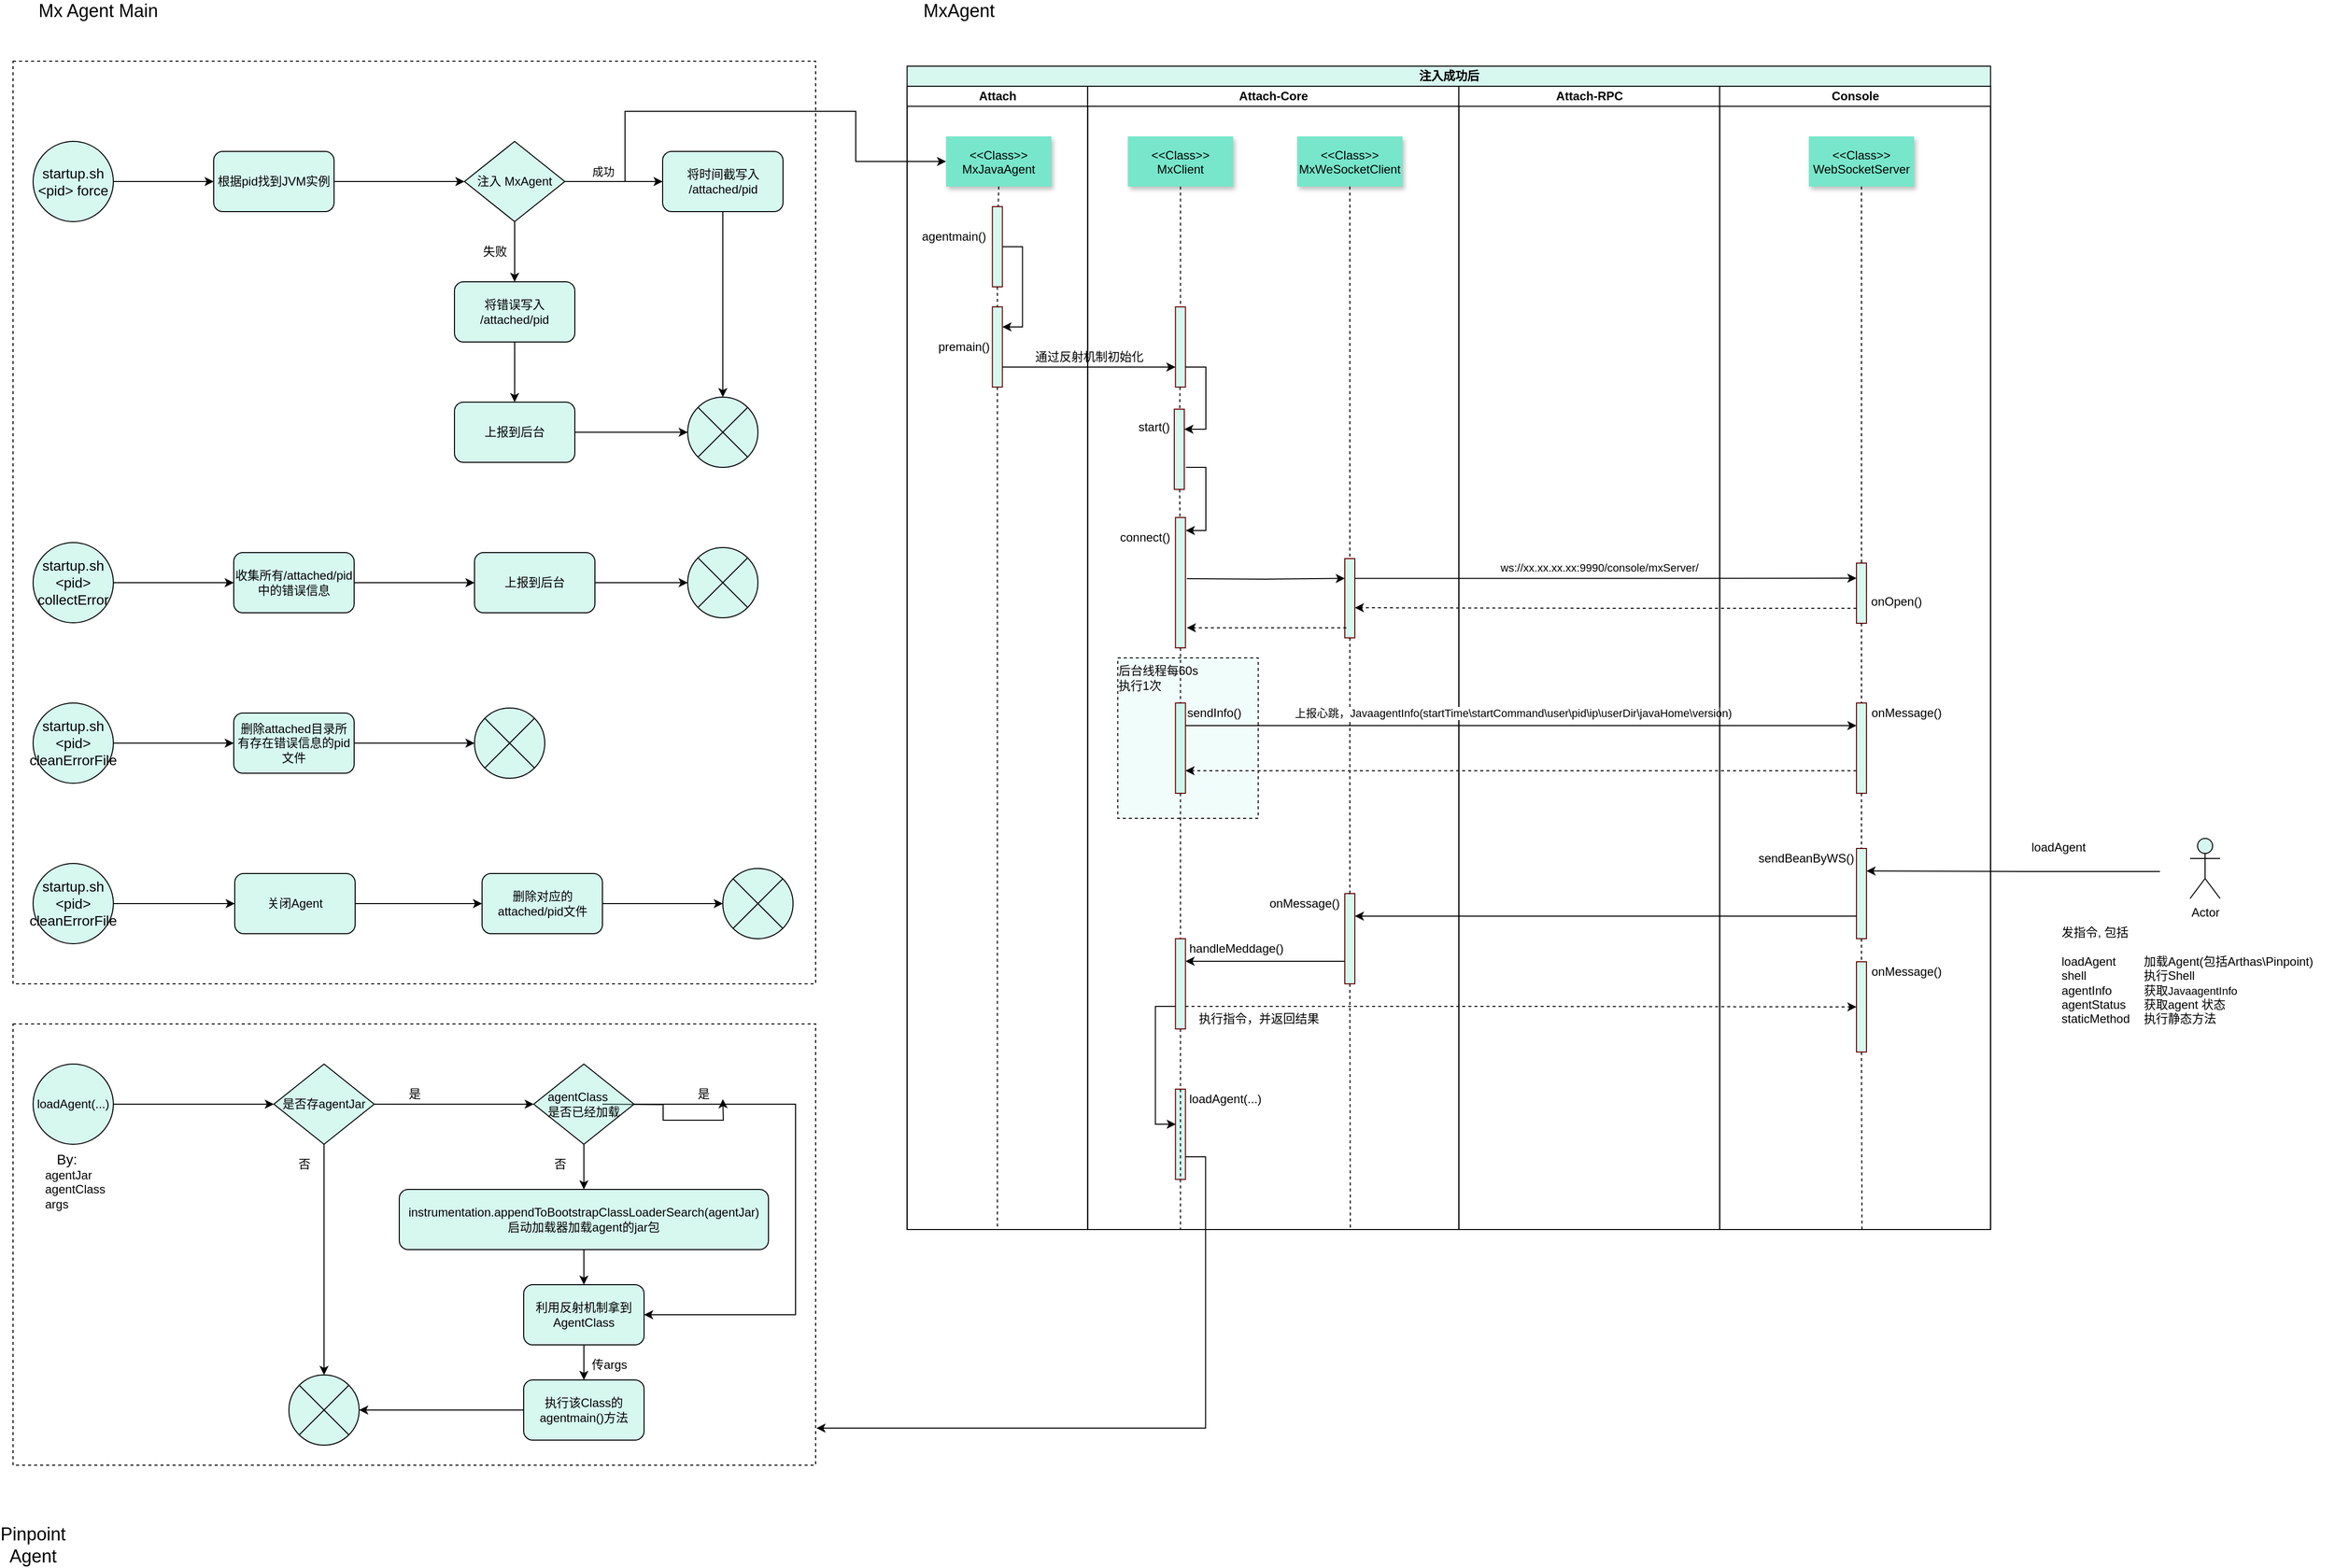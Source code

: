 <mxfile version="14.0.4" type="github">
  <diagram name="Page-1" id="9361dd3d-8414-5efd-6122-117bd74ce7a7">
    <mxGraphModel dx="1662" dy="2395" grid="1" gridSize="10" guides="1" tooltips="1" connect="1" arrows="1" fold="1" page="0" pageScale="1.5" pageWidth="826" pageHeight="1169" background="#ffffff" math="0" shadow="0">
      <root>
        <mxCell id="0" />
        <mxCell id="1" parent="0" />
        <mxCell id="-H8RPFJ6eDx_moYWrSU3-118" value="" style="rounded=0;whiteSpace=wrap;html=1;fillColor=none;dashed=1;" vertex="1" parent="1">
          <mxGeometry x="20" y="-520" width="800" height="440" as="geometry" />
        </mxCell>
        <mxCell id="-H8RPFJ6eDx_moYWrSU3-91" value="" style="rounded=0;whiteSpace=wrap;html=1;fillColor=none;dashed=1;" vertex="1" parent="1">
          <mxGeometry x="20" y="-1480" width="800" height="920" as="geometry" />
        </mxCell>
        <mxCell id="WgtNMma6j29Q9pyvVZcL-92" style="edgeStyle=orthogonalEdgeStyle;rounded=0;orthogonalLoop=1;jettySize=auto;html=1;exitX=1;exitY=0.5;exitDx=0;exitDy=0;fillColor=#77e6cb4d;" parent="1" source="WgtNMma6j29Q9pyvVZcL-89" target="WgtNMma6j29Q9pyvVZcL-91" edge="1">
          <mxGeometry relative="1" as="geometry" />
        </mxCell>
        <mxCell id="WgtNMma6j29Q9pyvVZcL-89" value="&lt;font style=&quot;font-size: 14px&quot;&gt;startup.sh &amp;lt;pid&amp;gt; force&lt;/font&gt;" style="ellipse;whiteSpace=wrap;html=1;aspect=fixed;fillColor=#77e6cb4d;" parent="1" vertex="1">
          <mxGeometry x="40.0" y="-1400" width="80" height="80" as="geometry" />
        </mxCell>
        <mxCell id="WgtNMma6j29Q9pyvVZcL-90" value="&lt;font style=&quot;font-size: 18px&quot;&gt;MxAgent&lt;/font&gt;" style="text;html=1;strokeColor=none;fillColor=none;align=center;verticalAlign=middle;whiteSpace=wrap;rounded=0;" parent="1" vertex="1">
          <mxGeometry x="942.5" y="-1540" width="40" height="20" as="geometry" />
        </mxCell>
        <mxCell id="WgtNMma6j29Q9pyvVZcL-95" style="edgeStyle=orthogonalEdgeStyle;rounded=0;orthogonalLoop=1;jettySize=auto;html=1;exitX=1;exitY=0.5;exitDx=0;exitDy=0;fillColor=#77e6cb4d;" parent="1" source="WgtNMma6j29Q9pyvVZcL-91" target="WgtNMma6j29Q9pyvVZcL-94" edge="1">
          <mxGeometry relative="1" as="geometry" />
        </mxCell>
        <mxCell id="WgtNMma6j29Q9pyvVZcL-91" value="根据pid找到JVM实例" style="rounded=1;whiteSpace=wrap;html=1;fillColor=#77e6cb4d;" parent="1" vertex="1">
          <mxGeometry x="220" y="-1390" width="120" height="60" as="geometry" />
        </mxCell>
        <mxCell id="WgtNMma6j29Q9pyvVZcL-97" style="edgeStyle=orthogonalEdgeStyle;rounded=0;orthogonalLoop=1;jettySize=auto;html=1;exitX=1;exitY=0.5;exitDx=0;exitDy=0;entryX=0;entryY=0.5;entryDx=0;entryDy=0;fillColor=#77e6cb4d;" parent="1" source="WgtNMma6j29Q9pyvVZcL-94" target="WgtNMma6j29Q9pyvVZcL-96" edge="1">
          <mxGeometry relative="1" as="geometry" />
        </mxCell>
        <mxCell id="WgtNMma6j29Q9pyvVZcL-98" value="成功" style="edgeLabel;html=1;align=center;verticalAlign=middle;resizable=0;points=[];fillColor=#77e6cb4d;" parent="WgtNMma6j29Q9pyvVZcL-97" vertex="1" connectable="0">
          <mxGeometry x="-0.274" y="3" relative="1" as="geometry">
            <mxPoint x="2.5" y="-7" as="offset" />
          </mxGeometry>
        </mxCell>
        <mxCell id="WgtNMma6j29Q9pyvVZcL-100" style="edgeStyle=orthogonalEdgeStyle;rounded=0;orthogonalLoop=1;jettySize=auto;html=1;exitX=0.5;exitY=1;exitDx=0;exitDy=0;entryX=0.5;entryY=0;entryDx=0;entryDy=0;fillColor=#77e6cb4d;" parent="1" source="WgtNMma6j29Q9pyvVZcL-94" target="WgtNMma6j29Q9pyvVZcL-99" edge="1">
          <mxGeometry relative="1" as="geometry">
            <Array as="points">
              <mxPoint x="520" y="-1280" />
              <mxPoint x="520" y="-1280" />
            </Array>
          </mxGeometry>
        </mxCell>
        <mxCell id="WgtNMma6j29Q9pyvVZcL-270" style="edgeStyle=orthogonalEdgeStyle;rounded=0;orthogonalLoop=1;jettySize=auto;html=1;exitX=1;exitY=0.5;exitDx=0;exitDy=0;entryX=0;entryY=0.5;entryDx=0;entryDy=0;fillColor=#77e6cb4d;" parent="1" source="WgtNMma6j29Q9pyvVZcL-94" target="WgtNMma6j29Q9pyvVZcL-156" edge="1">
          <mxGeometry relative="1" as="geometry">
            <Array as="points">
              <mxPoint x="630" y="-1360" />
              <mxPoint x="630" y="-1430" />
              <mxPoint x="860" y="-1430" />
              <mxPoint x="860" y="-1380" />
            </Array>
          </mxGeometry>
        </mxCell>
        <mxCell id="WgtNMma6j29Q9pyvVZcL-94" value="注入 MxAgent" style="rhombus;whiteSpace=wrap;html=1;fillColor=#77e6cb4d;" parent="1" vertex="1">
          <mxGeometry x="470" y="-1400" width="100" height="80" as="geometry" />
        </mxCell>
        <mxCell id="WgtNMma6j29Q9pyvVZcL-105" style="edgeStyle=orthogonalEdgeStyle;rounded=0;orthogonalLoop=1;jettySize=auto;html=1;exitX=0.5;exitY=1;exitDx=0;exitDy=0;entryX=0.5;entryY=0;entryDx=0;entryDy=0;entryPerimeter=0;fillColor=#77e6cb4d;" parent="1" source="WgtNMma6j29Q9pyvVZcL-96" target="WgtNMma6j29Q9pyvVZcL-103" edge="1">
          <mxGeometry relative="1" as="geometry" />
        </mxCell>
        <mxCell id="WgtNMma6j29Q9pyvVZcL-96" value="将时间截写入&lt;br&gt;/attached/pid" style="rounded=1;whiteSpace=wrap;html=1;fillColor=#77e6cb4d;" parent="1" vertex="1">
          <mxGeometry x="667.5" y="-1390" width="120" height="60" as="geometry" />
        </mxCell>
        <mxCell id="WgtNMma6j29Q9pyvVZcL-102" style="edgeStyle=orthogonalEdgeStyle;rounded=0;orthogonalLoop=1;jettySize=auto;html=1;exitX=0.5;exitY=1;exitDx=0;exitDy=0;entryX=0.5;entryY=0;entryDx=0;entryDy=0;fillColor=#77e6cb4d;" parent="1" source="WgtNMma6j29Q9pyvVZcL-99" target="WgtNMma6j29Q9pyvVZcL-101" edge="1">
          <mxGeometry relative="1" as="geometry" />
        </mxCell>
        <mxCell id="WgtNMma6j29Q9pyvVZcL-99" value="将错误写入&lt;br&gt;/attached/pid" style="rounded=1;whiteSpace=wrap;html=1;fillColor=#77e6cb4d;" parent="1" vertex="1">
          <mxGeometry x="460" y="-1260" width="120" height="60" as="geometry" />
        </mxCell>
        <mxCell id="WgtNMma6j29Q9pyvVZcL-104" style="edgeStyle=orthogonalEdgeStyle;rounded=0;orthogonalLoop=1;jettySize=auto;html=1;exitX=1;exitY=0.5;exitDx=0;exitDy=0;entryX=0;entryY=0.5;entryDx=0;entryDy=0;entryPerimeter=0;fillColor=#77e6cb4d;" parent="1" source="WgtNMma6j29Q9pyvVZcL-101" target="WgtNMma6j29Q9pyvVZcL-103" edge="1">
          <mxGeometry relative="1" as="geometry" />
        </mxCell>
        <mxCell id="WgtNMma6j29Q9pyvVZcL-101" value="上报到后台" style="rounded=1;whiteSpace=wrap;html=1;fillColor=#77e6cb4d;" parent="1" vertex="1">
          <mxGeometry x="460" y="-1140" width="120" height="60" as="geometry" />
        </mxCell>
        <mxCell id="WgtNMma6j29Q9pyvVZcL-103" value="" style="verticalLabelPosition=bottom;verticalAlign=top;html=1;shape=mxgraph.flowchart.or;fillColor=#77e6cb4d;" parent="1" vertex="1">
          <mxGeometry x="692.5" y="-1145" width="70" height="70" as="geometry" />
        </mxCell>
        <mxCell id="WgtNMma6j29Q9pyvVZcL-106" style="edgeStyle=orthogonalEdgeStyle;rounded=0;orthogonalLoop=1;jettySize=auto;html=1;exitX=1;exitY=0.5;exitDx=0;exitDy=0;fillColor=#77e6cb4d;" parent="1" source="WgtNMma6j29Q9pyvVZcL-107" target="WgtNMma6j29Q9pyvVZcL-109" edge="1">
          <mxGeometry relative="1" as="geometry" />
        </mxCell>
        <mxCell id="WgtNMma6j29Q9pyvVZcL-107" value="&lt;font style=&quot;font-size: 14px&quot;&gt;startup.sh &amp;lt;pid&amp;gt; collectError&lt;/font&gt;" style="ellipse;whiteSpace=wrap;html=1;aspect=fixed;fillColor=#77e6cb4d;" parent="1" vertex="1">
          <mxGeometry x="40.0" y="-1000" width="80" height="80" as="geometry" />
        </mxCell>
        <mxCell id="WgtNMma6j29Q9pyvVZcL-108" style="edgeStyle=orthogonalEdgeStyle;rounded=0;orthogonalLoop=1;jettySize=auto;html=1;exitX=1;exitY=0.5;exitDx=0;exitDy=0;fillColor=#77e6cb4d;" parent="1" source="WgtNMma6j29Q9pyvVZcL-109" edge="1">
          <mxGeometry relative="1" as="geometry">
            <mxPoint x="480" y="-960" as="targetPoint" />
          </mxGeometry>
        </mxCell>
        <mxCell id="WgtNMma6j29Q9pyvVZcL-109" value="收集所有/attached/pid中的错误信息" style="rounded=1;whiteSpace=wrap;html=1;fillColor=#77e6cb4d;" parent="1" vertex="1">
          <mxGeometry x="240" y="-990" width="120" height="60" as="geometry" />
        </mxCell>
        <mxCell id="WgtNMma6j29Q9pyvVZcL-118" style="edgeStyle=orthogonalEdgeStyle;rounded=0;orthogonalLoop=1;jettySize=auto;html=1;exitX=1;exitY=0.5;exitDx=0;exitDy=0;entryX=0;entryY=0.5;entryDx=0;entryDy=0;entryPerimeter=0;fillColor=#77e6cb4d;" parent="1" source="WgtNMma6j29Q9pyvVZcL-119" target="WgtNMma6j29Q9pyvVZcL-120" edge="1">
          <mxGeometry relative="1" as="geometry" />
        </mxCell>
        <mxCell id="WgtNMma6j29Q9pyvVZcL-119" value="上报到后台" style="rounded=1;whiteSpace=wrap;html=1;fillColor=#77e6cb4d;" parent="1" vertex="1">
          <mxGeometry x="480" y="-990" width="120" height="60" as="geometry" />
        </mxCell>
        <mxCell id="WgtNMma6j29Q9pyvVZcL-120" value="" style="verticalLabelPosition=bottom;verticalAlign=top;html=1;shape=mxgraph.flowchart.or;fillColor=#77e6cb4d;" parent="1" vertex="1">
          <mxGeometry x="692.5" y="-995" width="70" height="70" as="geometry" />
        </mxCell>
        <mxCell id="WgtNMma6j29Q9pyvVZcL-121" style="edgeStyle=orthogonalEdgeStyle;rounded=0;orthogonalLoop=1;jettySize=auto;html=1;exitX=1;exitY=0.5;exitDx=0;exitDy=0;fillColor=#77e6cb4d;" parent="1" source="WgtNMma6j29Q9pyvVZcL-122" target="WgtNMma6j29Q9pyvVZcL-124" edge="1">
          <mxGeometry relative="1" as="geometry" />
        </mxCell>
        <mxCell id="WgtNMma6j29Q9pyvVZcL-122" value="&lt;font style=&quot;font-size: 14px&quot;&gt;startup.sh &amp;lt;pid&amp;gt; cleanErrorFile&lt;/font&gt;" style="ellipse;whiteSpace=wrap;html=1;aspect=fixed;fillColor=#77e6cb4d;" parent="1" vertex="1">
          <mxGeometry x="40.0" y="-840" width="80" height="80" as="geometry" />
        </mxCell>
        <mxCell id="WgtNMma6j29Q9pyvVZcL-123" style="edgeStyle=orthogonalEdgeStyle;rounded=0;orthogonalLoop=1;jettySize=auto;html=1;exitX=1;exitY=0.5;exitDx=0;exitDy=0;entryX=0;entryY=0.5;entryDx=0;entryDy=0;entryPerimeter=0;fillColor=#77e6cb4d;" parent="1" source="WgtNMma6j29Q9pyvVZcL-124" target="WgtNMma6j29Q9pyvVZcL-127" edge="1">
          <mxGeometry relative="1" as="geometry">
            <mxPoint x="480" y="-800" as="targetPoint" />
          </mxGeometry>
        </mxCell>
        <mxCell id="WgtNMma6j29Q9pyvVZcL-124" value="删除attached目录所有存在错误信息的pid文件" style="rounded=1;whiteSpace=wrap;html=1;fillColor=#77e6cb4d;" parent="1" vertex="1">
          <mxGeometry x="240" y="-830" width="120" height="60" as="geometry" />
        </mxCell>
        <mxCell id="WgtNMma6j29Q9pyvVZcL-127" value="" style="verticalLabelPosition=bottom;verticalAlign=top;html=1;shape=mxgraph.flowchart.or;fillColor=#77e6cb4d;" parent="1" vertex="1">
          <mxGeometry x="480" y="-835" width="70" height="70" as="geometry" />
        </mxCell>
        <mxCell id="WgtNMma6j29Q9pyvVZcL-128" style="edgeStyle=orthogonalEdgeStyle;rounded=0;orthogonalLoop=1;jettySize=auto;html=1;exitX=1;exitY=0.5;exitDx=0;exitDy=0;entryX=0;entryY=0.5;entryDx=0;entryDy=0;fillColor=#77e6cb4d;" parent="1" source="WgtNMma6j29Q9pyvVZcL-129" target="WgtNMma6j29Q9pyvVZcL-133" edge="1">
          <mxGeometry relative="1" as="geometry" />
        </mxCell>
        <mxCell id="WgtNMma6j29Q9pyvVZcL-129" value="&lt;font style=&quot;font-size: 14px&quot;&gt;startup.sh &amp;lt;pid&amp;gt; cleanErrorFile&lt;/font&gt;" style="ellipse;whiteSpace=wrap;html=1;aspect=fixed;fillColor=#77e6cb4d;" parent="1" vertex="1">
          <mxGeometry x="40.0" y="-680" width="80" height="80" as="geometry" />
        </mxCell>
        <mxCell id="WgtNMma6j29Q9pyvVZcL-130" style="edgeStyle=orthogonalEdgeStyle;rounded=0;orthogonalLoop=1;jettySize=auto;html=1;exitX=1;exitY=0.5;exitDx=0;exitDy=0;entryX=0;entryY=0.5;entryDx=0;entryDy=0;entryPerimeter=0;fillColor=#77e6cb4d;" parent="1" source="WgtNMma6j29Q9pyvVZcL-131" target="WgtNMma6j29Q9pyvVZcL-132" edge="1">
          <mxGeometry relative="1" as="geometry">
            <mxPoint x="727.5" y="-645" as="targetPoint" />
          </mxGeometry>
        </mxCell>
        <mxCell id="WgtNMma6j29Q9pyvVZcL-131" value="删除对应的attached/pid文件" style="rounded=1;whiteSpace=wrap;html=1;fillColor=#77e6cb4d;" parent="1" vertex="1">
          <mxGeometry x="487.5" y="-670" width="120" height="60" as="geometry" />
        </mxCell>
        <mxCell id="WgtNMma6j29Q9pyvVZcL-132" value="" style="verticalLabelPosition=bottom;verticalAlign=top;html=1;shape=mxgraph.flowchart.or;fillColor=#77e6cb4d;" parent="1" vertex="1">
          <mxGeometry x="727.5" y="-675" width="70" height="70" as="geometry" />
        </mxCell>
        <mxCell id="WgtNMma6j29Q9pyvVZcL-134" style="edgeStyle=orthogonalEdgeStyle;rounded=0;orthogonalLoop=1;jettySize=auto;html=1;exitX=1;exitY=0.5;exitDx=0;exitDy=0;entryX=0;entryY=0.5;entryDx=0;entryDy=0;fillColor=#77e6cb4d;" parent="1" source="WgtNMma6j29Q9pyvVZcL-133" target="WgtNMma6j29Q9pyvVZcL-131" edge="1">
          <mxGeometry relative="1" as="geometry" />
        </mxCell>
        <mxCell id="WgtNMma6j29Q9pyvVZcL-133" value="关闭Agent" style="rounded=1;whiteSpace=wrap;html=1;fillColor=#77e6cb4d;" parent="1" vertex="1">
          <mxGeometry x="241" y="-670" width="120" height="60" as="geometry" />
        </mxCell>
        <mxCell id="WgtNMma6j29Q9pyvVZcL-135" value="&lt;font style=&quot;font-size: 18px&quot;&gt;Pinpoint Agent&lt;/font&gt;" style="text;html=1;strokeColor=none;fillColor=none;align=center;verticalAlign=middle;whiteSpace=wrap;rounded=0;" parent="1" vertex="1">
          <mxGeometry x="20" y="-10" width="40" height="20" as="geometry" />
        </mxCell>
        <mxCell id="WgtNMma6j29Q9pyvVZcL-139" value="&lt;&lt;Class&gt;&gt;&#xa;MxClient" style="shadow=1;fillColor=#77e6cb;strokeColor=none" parent="1" vertex="1">
          <mxGeometry x="1131.19" y="-1405" width="105" height="50" as="geometry" />
        </mxCell>
        <mxCell id="WgtNMma6j29Q9pyvVZcL-140" value="" style="edgeStyle=none;endArrow=none;dashed=1" parent="1" source="WgtNMma6j29Q9pyvVZcL-139" target="WgtNMma6j29Q9pyvVZcL-138" edge="1">
          <mxGeometry x="941.245" y="-1305" width="100" height="100" as="geometry">
            <mxPoint x="1016.169" y="-1360" as="sourcePoint" />
            <mxPoint x="1016.486" y="-1305" as="targetPoint" />
          </mxGeometry>
        </mxCell>
        <mxCell id="WgtNMma6j29Q9pyvVZcL-145" value="注入成功后" style="swimlane;html=1;childLayout=stackLayout;resizeParent=1;resizeParentMax=0;startSize=20;fillColor=#77e6cb4d;" parent="1" vertex="1">
          <mxGeometry x="911.19" y="-1475" width="1080" height="1160" as="geometry">
            <mxRectangle x="100" y="-1030" width="90" height="20" as="alternateBounds" />
          </mxGeometry>
        </mxCell>
        <mxCell id="WgtNMma6j29Q9pyvVZcL-146" value="Attach" style="swimlane;html=1;startSize=20;" parent="WgtNMma6j29Q9pyvVZcL-145" vertex="1">
          <mxGeometry y="20" width="180" height="1140" as="geometry" />
        </mxCell>
        <mxCell id="WgtNMma6j29Q9pyvVZcL-164" style="edgeStyle=orthogonalEdgeStyle;rounded=0;orthogonalLoop=1;jettySize=auto;html=1;exitX=1;exitY=0.5;exitDx=0;exitDy=0;entryX=1;entryY=0.25;entryDx=0;entryDy=0;fillColor=#77e6cb4d;" parent="WgtNMma6j29Q9pyvVZcL-146" source="WgtNMma6j29Q9pyvVZcL-158" target="WgtNMma6j29Q9pyvVZcL-161" edge="1">
          <mxGeometry relative="1" as="geometry" />
        </mxCell>
        <mxCell id="WgtNMma6j29Q9pyvVZcL-158" value="" style="fillColor=#77e6cb4d;strokeColor=#660000" parent="WgtNMma6j29Q9pyvVZcL-146" vertex="1">
          <mxGeometry x="85.0" y="120" width="10" height="80" as="geometry" />
        </mxCell>
        <mxCell id="WgtNMma6j29Q9pyvVZcL-160" value="" style="edgeStyle=none;endArrow=none;dashed=1;entryX=0.5;entryY=1;entryDx=0;entryDy=0;" parent="WgtNMma6j29Q9pyvVZcL-146" source="WgtNMma6j29Q9pyvVZcL-161" target="WgtNMma6j29Q9pyvVZcL-146" edge="1">
          <mxGeometry x="120.381" y="329.697" width="100" height="100" as="geometry">
            <mxPoint x="195.546" y="274.697" as="sourcePoint" />
            <mxPoint x="91.81" y="470" as="targetPoint" />
          </mxGeometry>
        </mxCell>
        <mxCell id="WgtNMma6j29Q9pyvVZcL-161" value="" style="fillColor=#77e6cb4d;strokeColor=#660000" parent="WgtNMma6j29Q9pyvVZcL-146" vertex="1">
          <mxGeometry x="85" y="220" width="10" height="80" as="geometry" />
        </mxCell>
        <mxCell id="WgtNMma6j29Q9pyvVZcL-162" value="" style="edgeStyle=none;endArrow=none;dashed=1" parent="WgtNMma6j29Q9pyvVZcL-146" source="WgtNMma6j29Q9pyvVZcL-158" target="WgtNMma6j29Q9pyvVZcL-161" edge="1">
          <mxGeometry x="120.381" y="329.697" width="100" height="100" as="geometry">
            <mxPoint x="972.5" y="-1130" as="sourcePoint" />
            <mxPoint x="972.5" y="-925.833" as="targetPoint" />
          </mxGeometry>
        </mxCell>
        <mxCell id="WgtNMma6j29Q9pyvVZcL-219" value="&lt;span&gt;agentmain()&lt;/span&gt;" style="text;html=1;strokeColor=none;fillColor=none;align=center;verticalAlign=middle;whiteSpace=wrap;rounded=0;" parent="WgtNMma6j29Q9pyvVZcL-146" vertex="1">
          <mxGeometry x="38.81" y="140" width="16.31" height="20" as="geometry" />
        </mxCell>
        <mxCell id="WgtNMma6j29Q9pyvVZcL-223" value="&lt;span&gt;premain()&lt;/span&gt;" style="text;html=1;strokeColor=none;fillColor=none;align=center;verticalAlign=middle;whiteSpace=wrap;rounded=0;" parent="WgtNMma6j29Q9pyvVZcL-146" vertex="1">
          <mxGeometry x="48.81" y="250" width="16.31" height="20" as="geometry" />
        </mxCell>
        <mxCell id="WgtNMma6j29Q9pyvVZcL-147" value="Attach-Core" style="swimlane;html=1;startSize=20;" parent="WgtNMma6j29Q9pyvVZcL-145" vertex="1">
          <mxGeometry x="180" y="20" width="370" height="1140" as="geometry" />
        </mxCell>
        <mxCell id="WgtNMma6j29Q9pyvVZcL-215" value="" style="fillColor=#77e6cb1a;dashed=1;" parent="WgtNMma6j29Q9pyvVZcL-147" vertex="1">
          <mxGeometry x="30" y="570" width="140" height="160" as="geometry" />
        </mxCell>
        <mxCell id="WgtNMma6j29Q9pyvVZcL-138" value="" style="fillColor=#77e6cb4d;strokeColor=#660000" parent="WgtNMma6j29Q9pyvVZcL-147" vertex="1">
          <mxGeometry x="87.5" y="220" width="10" height="80" as="geometry" />
        </mxCell>
        <mxCell id="WgtNMma6j29Q9pyvVZcL-166" value="通过反射机制初始化" style="text;html=1;strokeColor=none;fillColor=none;align=center;verticalAlign=middle;whiteSpace=wrap;rounded=0;" parent="WgtNMma6j29Q9pyvVZcL-147" vertex="1">
          <mxGeometry x="-61.19" y="260" width="126.31" height="20" as="geometry" />
        </mxCell>
        <mxCell id="WgtNMma6j29Q9pyvVZcL-186" value="" style="edgeStyle=none;endArrow=none;dashed=1;exitX=0.5;exitY=1;exitDx=0;exitDy=0;" parent="WgtNMma6j29Q9pyvVZcL-147" source="WgtNMma6j29Q9pyvVZcL-239" edge="1">
          <mxGeometry x="16.365" y="150" width="100" height="100" as="geometry">
            <mxPoint x="258.81" y="100" as="sourcePoint" />
            <mxPoint x="261.81" y="1140" as="targetPoint" />
          </mxGeometry>
        </mxCell>
        <mxCell id="WgtNMma6j29Q9pyvVZcL-187" value="" style="fillColor=#77e6cb4d;strokeColor=#660000" parent="WgtNMma6j29Q9pyvVZcL-147" vertex="1">
          <mxGeometry x="256.31" y="471" width="10" height="79" as="geometry" />
        </mxCell>
        <mxCell id="WgtNMma6j29Q9pyvVZcL-204" value="" style="fillColor=#77e6cb4d;strokeColor=#660000" parent="WgtNMma6j29Q9pyvVZcL-147" vertex="1">
          <mxGeometry x="87.5" y="615" width="10" height="90" as="geometry" />
        </mxCell>
        <mxCell id="WgtNMma6j29Q9pyvVZcL-218" value="&lt;span style=&quot;font-family: &amp;#34;helvetica&amp;#34;&quot;&gt;后台线程每60s&lt;/span&gt;&lt;br style=&quot;padding: 0px ; margin: 0px ; font-family: &amp;#34;helvetica&amp;#34;&quot;&gt;&lt;span style=&quot;font-family: &amp;#34;helvetica&amp;#34;&quot;&gt;执行1次&lt;/span&gt;" style="text;html=1;strokeColor=none;fillColor=none;align=left;verticalAlign=middle;whiteSpace=wrap;rounded=0;" parent="WgtNMma6j29Q9pyvVZcL-147" vertex="1">
          <mxGeometry x="28.81" y="580" width="88.5" height="20" as="geometry" />
        </mxCell>
        <mxCell id="WgtNMma6j29Q9pyvVZcL-226" value="&lt;span&gt;start()&lt;/span&gt;" style="text;html=1;strokeColor=none;fillColor=none;align=center;verticalAlign=middle;whiteSpace=wrap;rounded=0;" parent="WgtNMma6j29Q9pyvVZcL-147" vertex="1">
          <mxGeometry x="48.81" y="330" width="35.12" height="20" as="geometry" />
        </mxCell>
        <mxCell id="WgtNMma6j29Q9pyvVZcL-230" value="&lt;span&gt;connect()&lt;/span&gt;" style="text;html=1;strokeColor=none;fillColor=none;align=center;verticalAlign=middle;whiteSpace=wrap;rounded=0;" parent="WgtNMma6j29Q9pyvVZcL-147" vertex="1">
          <mxGeometry x="40.0" y="440" width="35.12" height="20" as="geometry" />
        </mxCell>
        <mxCell id="WgtNMma6j29Q9pyvVZcL-231" value="&lt;span&gt;sendInfo()&lt;/span&gt;" style="text;html=1;strokeColor=none;fillColor=none;align=center;verticalAlign=middle;whiteSpace=wrap;rounded=0;" parent="WgtNMma6j29Q9pyvVZcL-147" vertex="1">
          <mxGeometry x="108.81" y="615" width="35.12" height="20" as="geometry" />
        </mxCell>
        <mxCell id="WgtNMma6j29Q9pyvVZcL-247" value="&lt;span&gt;onMessage()&lt;/span&gt;" style="text;html=1;strokeColor=none;fillColor=none;align=center;verticalAlign=middle;whiteSpace=wrap;rounded=0;" parent="WgtNMma6j29Q9pyvVZcL-147" vertex="1">
          <mxGeometry x="198.81" y="805" width="35.12" height="20" as="geometry" />
        </mxCell>
        <mxCell id="WgtNMma6j29Q9pyvVZcL-258" style="edgeStyle=orthogonalEdgeStyle;rounded=0;orthogonalLoop=1;jettySize=auto;html=1;exitX=0;exitY=0.75;exitDx=0;exitDy=0;entryX=1;entryY=0.25;entryDx=0;entryDy=0;fillColor=#77e6cb4d;" parent="WgtNMma6j29Q9pyvVZcL-147" source="WgtNMma6j29Q9pyvVZcL-239" target="WgtNMma6j29Q9pyvVZcL-257" edge="1">
          <mxGeometry relative="1" as="geometry" />
        </mxCell>
        <mxCell id="WgtNMma6j29Q9pyvVZcL-239" value="" style="fillColor=#77e6cb4d;strokeColor=#660000" parent="WgtNMma6j29Q9pyvVZcL-147" vertex="1">
          <mxGeometry x="256.31" y="805" width="10" height="90" as="geometry" />
        </mxCell>
        <mxCell id="WgtNMma6j29Q9pyvVZcL-254" value="" style="edgeStyle=none;endArrow=none;dashed=1;exitX=0.5;exitY=1;exitDx=0;exitDy=0;" parent="WgtNMma6j29Q9pyvVZcL-147" source="WgtNMma6j29Q9pyvVZcL-187" target="WgtNMma6j29Q9pyvVZcL-239" edge="1">
          <mxGeometry x="16.365" y="150" width="100" height="100" as="geometry">
            <mxPoint x="1322.5" y="-842" as="sourcePoint" />
            <mxPoint x="1323.0" y="-290" as="targetPoint" />
          </mxGeometry>
        </mxCell>
        <mxCell id="WgtNMma6j29Q9pyvVZcL-256" value="handleMeddage()" style="text;html=1;strokeColor=none;fillColor=none;align=center;verticalAlign=middle;whiteSpace=wrap;rounded=0;" parent="WgtNMma6j29Q9pyvVZcL-147" vertex="1">
          <mxGeometry x="130.81" y="850" width="35.12" height="20" as="geometry" />
        </mxCell>
        <mxCell id="-H8RPFJ6eDx_moYWrSU3-122" style="edgeStyle=orthogonalEdgeStyle;rounded=0;orthogonalLoop=1;jettySize=auto;html=1;exitX=0;exitY=0.75;exitDx=0;exitDy=0;entryX=0.031;entryY=0.389;entryDx=0;entryDy=0;entryPerimeter=0;" edge="1" parent="WgtNMma6j29Q9pyvVZcL-147" source="WgtNMma6j29Q9pyvVZcL-257" target="WgtNMma6j29Q9pyvVZcL-273">
          <mxGeometry relative="1" as="geometry" />
        </mxCell>
        <mxCell id="WgtNMma6j29Q9pyvVZcL-257" value="" style="fillColor=#77e6cb4d;strokeColor=#660000" parent="WgtNMma6j29Q9pyvVZcL-147" vertex="1">
          <mxGeometry x="87.5" y="850" width="10" height="90" as="geometry" />
        </mxCell>
        <mxCell id="WgtNMma6j29Q9pyvVZcL-260" value="" style="edgeStyle=none;endArrow=none;dashed=1" parent="WgtNMma6j29Q9pyvVZcL-147" source="WgtNMma6j29Q9pyvVZcL-204" target="WgtNMma6j29Q9pyvVZcL-257" edge="1">
          <mxGeometry x="121.571" y="324.697" width="100" height="100" as="geometry">
            <mxPoint x="1153.732" y="-675" as="sourcePoint" />
            <mxPoint x="1154" y="-390" as="targetPoint" />
          </mxGeometry>
        </mxCell>
        <mxCell id="WgtNMma6j29Q9pyvVZcL-175" value="" style="fillColor=#77e6cb4d;strokeColor=#660000" parent="WgtNMma6j29Q9pyvVZcL-147" vertex="1">
          <mxGeometry x="87.5" y="430" width="10" height="130" as="geometry" />
        </mxCell>
        <mxCell id="WgtNMma6j29Q9pyvVZcL-190" style="edgeStyle=orthogonalEdgeStyle;rounded=0;orthogonalLoop=1;jettySize=auto;html=1;entryX=0;entryY=0.25;entryDx=0;entryDy=0;fillColor=#77e6cb4d;" parent="WgtNMma6j29Q9pyvVZcL-147" target="WgtNMma6j29Q9pyvVZcL-187" edge="1">
          <mxGeometry relative="1" as="geometry">
            <mxPoint x="98.81" y="491" as="sourcePoint" />
          </mxGeometry>
        </mxCell>
        <mxCell id="WgtNMma6j29Q9pyvVZcL-205" value="" style="edgeStyle=none;endArrow=none;dashed=1" parent="WgtNMma6j29Q9pyvVZcL-147" source="WgtNMma6j29Q9pyvVZcL-175" target="WgtNMma6j29Q9pyvVZcL-204" edge="1">
          <mxGeometry x="121.571" y="324.697" width="100" height="100" as="geometry">
            <mxPoint x="92.565" y="510" as="sourcePoint" />
            <mxPoint x="92.81" y="680" as="targetPoint" />
          </mxGeometry>
        </mxCell>
        <mxCell id="WgtNMma6j29Q9pyvVZcL-269" value="执行指令，并返回结果" style="text;html=1;strokeColor=none;fillColor=none;align=center;verticalAlign=middle;whiteSpace=wrap;rounded=0;" parent="WgtNMma6j29Q9pyvVZcL-147" vertex="1">
          <mxGeometry x="107.86" y="920" width="126.07" height="20" as="geometry" />
        </mxCell>
        <mxCell id="WgtNMma6j29Q9pyvVZcL-275" value="loadAgent(...)" style="text;html=1;strokeColor=none;fillColor=none;align=center;verticalAlign=middle;whiteSpace=wrap;rounded=0;" parent="WgtNMma6j29Q9pyvVZcL-147" vertex="1">
          <mxGeometry x="119.81" y="1000" width="35.12" height="20" as="geometry" />
        </mxCell>
        <mxCell id="WgtNMma6j29Q9pyvVZcL-273" value="" style="fillColor=#77e6cb4d;strokeColor=#660000" parent="WgtNMma6j29Q9pyvVZcL-147" vertex="1">
          <mxGeometry x="87.5" y="1000" width="10" height="90" as="geometry" />
        </mxCell>
        <mxCell id="WgtNMma6j29Q9pyvVZcL-282" value="" style="edgeStyle=none;endArrow=none;dashed=1;entryX=0.25;entryY=1;entryDx=0;entryDy=0;" parent="WgtNMma6j29Q9pyvVZcL-147" source="WgtNMma6j29Q9pyvVZcL-257" target="WgtNMma6j29Q9pyvVZcL-147" edge="1">
          <mxGeometry x="121.571" y="324.697" width="100" height="100" as="geometry">
            <mxPoint x="1153.69" y="-440" as="sourcePoint" />
            <mxPoint x="1153.69" y="-240" as="targetPoint" />
          </mxGeometry>
        </mxCell>
        <mxCell id="WgtNMma6j29Q9pyvVZcL-148" value="Attach-RPC" style="swimlane;html=1;startSize=20;" parent="WgtNMma6j29Q9pyvVZcL-145" vertex="1">
          <mxGeometry x="550" y="20" width="260" height="1140" as="geometry" />
        </mxCell>
        <mxCell id="WgtNMma6j29Q9pyvVZcL-165" style="edgeStyle=orthogonalEdgeStyle;rounded=0;orthogonalLoop=1;jettySize=auto;html=1;exitX=1;exitY=0.75;exitDx=0;exitDy=0;entryX=0;entryY=0.75;entryDx=0;entryDy=0;fillColor=#77e6cb4d;" parent="WgtNMma6j29Q9pyvVZcL-145" source="WgtNMma6j29Q9pyvVZcL-161" target="WgtNMma6j29Q9pyvVZcL-138" edge="1">
          <mxGeometry relative="1" as="geometry" />
        </mxCell>
        <mxCell id="WgtNMma6j29Q9pyvVZcL-202" style="edgeStyle=orthogonalEdgeStyle;rounded=0;orthogonalLoop=1;jettySize=auto;html=1;exitX=1;exitY=0.25;exitDx=0;exitDy=0;entryX=0;entryY=0.25;entryDx=0;entryDy=0;fillColor=#77e6cb4d;" parent="WgtNMma6j29Q9pyvVZcL-145" source="WgtNMma6j29Q9pyvVZcL-187" target="WgtNMma6j29Q9pyvVZcL-194" edge="1">
          <mxGeometry relative="1" as="geometry" />
        </mxCell>
        <mxCell id="WgtNMma6j29Q9pyvVZcL-203" value="ws://xx.xx.xx.xx:9990/console/mxServer/" style="edgeLabel;html=1;align=center;verticalAlign=middle;resizable=0;points=[];" parent="WgtNMma6j29Q9pyvVZcL-202" vertex="1" connectable="0">
          <mxGeometry x="-0.081" y="-5" relative="1" as="geometry">
            <mxPoint x="13.5" y="-16.3" as="offset" />
          </mxGeometry>
        </mxCell>
        <mxCell id="WgtNMma6j29Q9pyvVZcL-212" style="edgeStyle=orthogonalEdgeStyle;rounded=0;orthogonalLoop=1;jettySize=auto;html=1;exitX=1;exitY=0.25;exitDx=0;exitDy=0;entryX=0;entryY=0.25;entryDx=0;entryDy=0;fillColor=#77e6cb4d;" parent="WgtNMma6j29Q9pyvVZcL-145" source="WgtNMma6j29Q9pyvVZcL-204" target="WgtNMma6j29Q9pyvVZcL-210" edge="1">
          <mxGeometry relative="1" as="geometry" />
        </mxCell>
        <mxCell id="WgtNMma6j29Q9pyvVZcL-233" value="上报心跳，JavaagentInfo(startTime\startCommand\user\pid\ip\userDir\javaHome\version)" style="edgeLabel;html=1;align=center;verticalAlign=middle;resizable=0;points=[];" parent="WgtNMma6j29Q9pyvVZcL-212" vertex="1" connectable="0">
          <mxGeometry x="-0.037" y="2" relative="1" as="geometry">
            <mxPoint x="4.31" y="-10.5" as="offset" />
          </mxGeometry>
        </mxCell>
        <mxCell id="WgtNMma6j29Q9pyvVZcL-213" style="edgeStyle=orthogonalEdgeStyle;rounded=0;orthogonalLoop=1;jettySize=auto;html=1;exitX=0;exitY=0.75;exitDx=0;exitDy=0;fillColor=#77e6cb4d;dashed=1;entryX=1;entryY=0.75;entryDx=0;entryDy=0;" parent="WgtNMma6j29Q9pyvVZcL-145" source="WgtNMma6j29Q9pyvVZcL-210" target="WgtNMma6j29Q9pyvVZcL-204" edge="1">
          <mxGeometry relative="1" as="geometry">
            <mxPoint x="398.81" y="735" as="targetPoint" />
            <mxPoint x="1216.31" y="695.25" as="sourcePoint" />
            <Array as="points">
              <mxPoint x="749" y="703" />
              <mxPoint x="749" y="703" />
            </Array>
          </mxGeometry>
        </mxCell>
        <mxCell id="WgtNMma6j29Q9pyvVZcL-191" value="Console" style="swimlane;html=1;startSize=20;" parent="WgtNMma6j29Q9pyvVZcL-145" vertex="1">
          <mxGeometry x="810" y="20" width="270" height="1140" as="geometry" />
        </mxCell>
        <mxCell id="WgtNMma6j29Q9pyvVZcL-193" value="" style="edgeStyle=none;endArrow=none;dashed=1;exitX=0.5;exitY=1;exitDx=0;exitDy=0;" parent="WgtNMma6j29Q9pyvVZcL-191" source="WgtNMma6j29Q9pyvVZcL-265" edge="1">
          <mxGeometry x="-96.135" y="170" width="100" height="100" as="geometry">
            <mxPoint x="148.81" y="120" as="sourcePoint" />
            <mxPoint x="141.81" y="1140" as="targetPoint" />
          </mxGeometry>
        </mxCell>
        <mxCell id="WgtNMma6j29Q9pyvVZcL-194" value="" style="fillColor=#77e6cb4d;strokeColor=#660000" parent="WgtNMma6j29Q9pyvVZcL-191" vertex="1">
          <mxGeometry x="136.31" y="475.5" width="10" height="60" as="geometry" />
        </mxCell>
        <mxCell id="WgtNMma6j29Q9pyvVZcL-210" value="" style="fillColor=#77e6cb4d;strokeColor=#660000" parent="WgtNMma6j29Q9pyvVZcL-191" vertex="1">
          <mxGeometry x="136.31" y="615" width="10" height="90" as="geometry" />
        </mxCell>
        <mxCell id="WgtNMma6j29Q9pyvVZcL-211" value="" style="edgeStyle=none;endArrow=none;dashed=1;exitX=0.5;exitY=1;exitDx=0;exitDy=0;" parent="WgtNMma6j29Q9pyvVZcL-191" source="WgtNMma6j29Q9pyvVZcL-194" target="WgtNMma6j29Q9pyvVZcL-210" edge="1">
          <mxGeometry x="-96.135" y="170" width="100" height="100" as="geometry">
            <mxPoint x="2092.5" y="-809" as="sourcePoint" />
            <mxPoint x="2093" y="-650" as="targetPoint" />
          </mxGeometry>
        </mxCell>
        <mxCell id="WgtNMma6j29Q9pyvVZcL-235" value="&lt;span&gt;onOpen()&lt;/span&gt;" style="text;html=1;strokeColor=none;fillColor=none;align=center;verticalAlign=middle;whiteSpace=wrap;rounded=0;" parent="WgtNMma6j29Q9pyvVZcL-191" vertex="1">
          <mxGeometry x="158.81" y="504" width="35.12" height="20" as="geometry" />
        </mxCell>
        <mxCell id="WgtNMma6j29Q9pyvVZcL-236" value="&lt;span&gt;onMessage()&lt;/span&gt;" style="text;html=1;strokeColor=none;fillColor=none;align=center;verticalAlign=middle;whiteSpace=wrap;rounded=0;" parent="WgtNMma6j29Q9pyvVZcL-191" vertex="1">
          <mxGeometry x="168.81" y="615" width="35.12" height="20" as="geometry" />
        </mxCell>
        <mxCell id="WgtNMma6j29Q9pyvVZcL-246" value="&lt;span&gt;sendBeanByWS()&lt;/span&gt;" style="text;html=1;strokeColor=none;fillColor=none;align=center;verticalAlign=middle;whiteSpace=wrap;rounded=0;" parent="WgtNMma6j29Q9pyvVZcL-191" vertex="1">
          <mxGeometry x="68.81" y="760" width="35.12" height="20" as="geometry" />
        </mxCell>
        <mxCell id="WgtNMma6j29Q9pyvVZcL-245" value="" style="fillColor=#77e6cb4d;strokeColor=#660000" parent="WgtNMma6j29Q9pyvVZcL-191" vertex="1">
          <mxGeometry x="136.31" y="760" width="10" height="90" as="geometry" />
        </mxCell>
        <mxCell id="WgtNMma6j29Q9pyvVZcL-259" value="" style="edgeStyle=none;endArrow=none;dashed=1;exitX=0.5;exitY=1;exitDx=0;exitDy=0;" parent="WgtNMma6j29Q9pyvVZcL-191" source="WgtNMma6j29Q9pyvVZcL-210" target="WgtNMma6j29Q9pyvVZcL-245" edge="1">
          <mxGeometry x="-96.135" y="170" width="100" height="100" as="geometry">
            <mxPoint x="1862.5" y="-675" as="sourcePoint" />
            <mxPoint x="1863" y="-430" as="targetPoint" />
          </mxGeometry>
        </mxCell>
        <mxCell id="WgtNMma6j29Q9pyvVZcL-266" value="&lt;span&gt;onMessage()&lt;/span&gt;" style="text;html=1;strokeColor=none;fillColor=none;align=center;verticalAlign=middle;whiteSpace=wrap;rounded=0;" parent="WgtNMma6j29Q9pyvVZcL-191" vertex="1">
          <mxGeometry x="168.81" y="873" width="35.12" height="20" as="geometry" />
        </mxCell>
        <mxCell id="WgtNMma6j29Q9pyvVZcL-265" value="" style="fillColor=#77e6cb4d;strokeColor=#660000" parent="WgtNMma6j29Q9pyvVZcL-191" vertex="1">
          <mxGeometry x="136.31" y="873" width="10" height="90" as="geometry" />
        </mxCell>
        <mxCell id="WgtNMma6j29Q9pyvVZcL-283" value="" style="edgeStyle=none;endArrow=none;dashed=1;exitX=0.5;exitY=1;exitDx=0;exitDy=0;" parent="WgtNMma6j29Q9pyvVZcL-191" source="WgtNMma6j29Q9pyvVZcL-245" target="WgtNMma6j29Q9pyvVZcL-265" edge="1">
          <mxGeometry x="-96.135" y="170" width="100" height="100" as="geometry">
            <mxPoint x="1832.5" y="-530" as="sourcePoint" />
            <mxPoint x="1833" y="-240" as="targetPoint" />
          </mxGeometry>
        </mxCell>
        <mxCell id="WgtNMma6j29Q9pyvVZcL-249" style="edgeStyle=orthogonalEdgeStyle;rounded=0;orthogonalLoop=1;jettySize=auto;html=1;exitX=0;exitY=0.75;exitDx=0;exitDy=0;fillColor=#77e6cb4d;entryX=1;entryY=0.25;entryDx=0;entryDy=0;" parent="WgtNMma6j29Q9pyvVZcL-145" source="WgtNMma6j29Q9pyvVZcL-245" target="WgtNMma6j29Q9pyvVZcL-239" edge="1">
          <mxGeometry relative="1" as="geometry">
            <mxPoint x="308.81" y="850" as="targetPoint" />
          </mxGeometry>
        </mxCell>
        <mxCell id="WgtNMma6j29Q9pyvVZcL-209" style="edgeStyle=orthogonalEdgeStyle;rounded=0;orthogonalLoop=1;jettySize=auto;html=1;exitX=0;exitY=0.75;exitDx=0;exitDy=0;fillColor=#77e6cb4d;dashed=1;entryX=1;entryY=0.62;entryDx=0;entryDy=0;entryPerimeter=0;" parent="WgtNMma6j29Q9pyvVZcL-145" source="WgtNMma6j29Q9pyvVZcL-194" target="WgtNMma6j29Q9pyvVZcL-187" edge="1">
          <mxGeometry relative="1" as="geometry">
            <mxPoint x="468.81" y="560" as="targetPoint" />
          </mxGeometry>
        </mxCell>
        <mxCell id="WgtNMma6j29Q9pyvVZcL-267" style="edgeStyle=orthogonalEdgeStyle;rounded=0;orthogonalLoop=1;jettySize=auto;html=1;exitX=1;exitY=0.75;exitDx=0;exitDy=0;fillColor=#77e6cb4d;entryX=0;entryY=0.5;entryDx=0;entryDy=0;dashed=1;" parent="WgtNMma6j29Q9pyvVZcL-145" source="WgtNMma6j29Q9pyvVZcL-257" target="WgtNMma6j29Q9pyvVZcL-265" edge="1">
          <mxGeometry relative="1" as="geometry">
            <mxPoint x="938.81" y="936" as="targetPoint" />
          </mxGeometry>
        </mxCell>
        <mxCell id="WgtNMma6j29Q9pyvVZcL-155" value="&lt;font style=&quot;font-size: 18px&quot;&gt;Mx Agent Main&lt;/font&gt;" style="text;html=1;strokeColor=none;fillColor=none;align=center;verticalAlign=middle;whiteSpace=wrap;rounded=0;" parent="1" vertex="1">
          <mxGeometry x="40" y="-1540" width="130" height="20" as="geometry" />
        </mxCell>
        <mxCell id="WgtNMma6j29Q9pyvVZcL-156" value="&lt;&lt;Class&gt;&gt;&#xa;MxJavaAgent" style="shadow=1;fillColor=#77e6cb;strokeColor=none" parent="1" vertex="1">
          <mxGeometry x="950" y="-1405" width="105" height="50" as="geometry" />
        </mxCell>
        <mxCell id="WgtNMma6j29Q9pyvVZcL-159" value="" style="edgeStyle=none;endArrow=none;dashed=1;exitX=0.5;exitY=1;exitDx=0;exitDy=0;" parent="1" source="WgtNMma6j29Q9pyvVZcL-156" target="WgtNMma6j29Q9pyvVZcL-158" edge="1">
          <mxGeometry x="760.055" y="-1300" width="100" height="100" as="geometry">
            <mxPoint x="1002.5" y="-1355" as="sourcePoint" />
            <mxPoint x="835.296" y="-1300" as="targetPoint" />
          </mxGeometry>
        </mxCell>
        <mxCell id="WgtNMma6j29Q9pyvVZcL-167" value="" style="fillColor=#77e6cb4d;strokeColor=#660000" parent="1" vertex="1">
          <mxGeometry x="1177.5" y="-1133" width="10" height="80" as="geometry" />
        </mxCell>
        <mxCell id="WgtNMma6j29Q9pyvVZcL-168" value="" style="edgeStyle=orthogonalEdgeStyle;rounded=0;orthogonalLoop=1;jettySize=auto;html=1;fillColor=#77e6cb4d;entryX=1;entryY=0.25;entryDx=0;entryDy=0;exitX=1;exitY=0.75;exitDx=0;exitDy=0;" parent="1" source="WgtNMma6j29Q9pyvVZcL-138" target="WgtNMma6j29Q9pyvVZcL-167" edge="1">
          <mxGeometry relative="1" as="geometry">
            <Array as="points">
              <mxPoint x="1209" y="-1175" />
              <mxPoint x="1209" y="-1113" />
            </Array>
          </mxGeometry>
        </mxCell>
        <mxCell id="WgtNMma6j29Q9pyvVZcL-173" value="" style="edgeStyle=none;endArrow=none;dashed=1" parent="1" source="WgtNMma6j29Q9pyvVZcL-138" target="WgtNMma6j29Q9pyvVZcL-167" edge="1">
          <mxGeometry x="1212.761" y="-1130.303" width="100" height="100" as="geometry">
            <mxPoint x="1183.733" y="-1155" as="sourcePoint" />
            <mxPoint x="1184" y="-905" as="targetPoint" />
          </mxGeometry>
        </mxCell>
        <mxCell id="WgtNMma6j29Q9pyvVZcL-176" value="" style="edgeStyle=none;endArrow=none;dashed=1" parent="1" source="WgtNMma6j29Q9pyvVZcL-167" target="WgtNMma6j29Q9pyvVZcL-175" edge="1">
          <mxGeometry x="1212.761" y="-1130.303" width="100" height="100" as="geometry">
            <mxPoint x="1182.775" y="-1053" as="sourcePoint" />
            <mxPoint x="1184" y="-875" as="targetPoint" />
          </mxGeometry>
        </mxCell>
        <mxCell id="WgtNMma6j29Q9pyvVZcL-177" style="edgeStyle=orthogonalEdgeStyle;rounded=0;orthogonalLoop=1;jettySize=auto;html=1;fillColor=#77e6cb4d;" parent="1" edge="1">
          <mxGeometry relative="1" as="geometry">
            <mxPoint x="1189" y="-1075" as="sourcePoint" />
            <mxPoint x="1189" y="-1012" as="targetPoint" />
            <Array as="points">
              <mxPoint x="1209" y="-1075" />
              <mxPoint x="1209" y="-1012" />
            </Array>
          </mxGeometry>
        </mxCell>
        <mxCell id="WgtNMma6j29Q9pyvVZcL-178" value="&lt;&lt;Class&gt;&gt;&#xa;MxWeSocketClient" style="shadow=1;fillColor=#77e6cb;strokeColor=none" parent="1" vertex="1">
          <mxGeometry x="1300" y="-1405" width="105" height="50" as="geometry" />
        </mxCell>
        <mxCell id="WgtNMma6j29Q9pyvVZcL-188" value="" style="edgeStyle=none;endArrow=none;dashed=1;exitX=0.5;exitY=1;exitDx=0;exitDy=0;" parent="1" source="WgtNMma6j29Q9pyvVZcL-178" target="WgtNMma6j29Q9pyvVZcL-187" edge="1">
          <mxGeometry x="1107.555" y="-1305" width="100" height="100" as="geometry">
            <mxPoint x="2413.69" y="-2735" as="sourcePoint" />
            <mxPoint x="2414.19" y="-2255" as="targetPoint" />
          </mxGeometry>
        </mxCell>
        <mxCell id="WgtNMma6j29Q9pyvVZcL-192" value="&lt;&lt;Class&gt;&gt;&#xa;WebSocketServer" style="shadow=1;fillColor=#77e6cb;strokeColor=none" parent="1" vertex="1">
          <mxGeometry x="1810" y="-1405" width="105" height="50" as="geometry" />
        </mxCell>
        <mxCell id="WgtNMma6j29Q9pyvVZcL-196" value="" style="edgeStyle=none;endArrow=none;dashed=1;exitX=0.5;exitY=1;exitDx=0;exitDy=0;" parent="1" source="WgtNMma6j29Q9pyvVZcL-192" target="WgtNMma6j29Q9pyvVZcL-194" edge="1">
          <mxGeometry x="1885.055" y="-1285" width="100" height="100" as="geometry">
            <mxPoint x="4073.69" y="-2735" as="sourcePoint" />
            <mxPoint x="4074.19" y="-2165" as="targetPoint" />
          </mxGeometry>
        </mxCell>
        <mxCell id="WgtNMma6j29Q9pyvVZcL-252" style="edgeStyle=orthogonalEdgeStyle;rounded=0;orthogonalLoop=1;jettySize=auto;html=1;entryX=1;entryY=0.25;entryDx=0;entryDy=0;fillColor=#77e6cb4d;" parent="1" target="WgtNMma6j29Q9pyvVZcL-245" edge="1">
          <mxGeometry relative="1" as="geometry">
            <mxPoint x="2160" y="-672" as="sourcePoint" />
            <Array as="points">
              <mxPoint x="2029" y="-672" />
            </Array>
          </mxGeometry>
        </mxCell>
        <mxCell id="WgtNMma6j29Q9pyvVZcL-251" value="Actor" style="shape=umlActor;verticalLabelPosition=bottom;verticalAlign=top;html=1;outlineConnect=0;fillColor=#77e6cb4d;" parent="1" vertex="1">
          <mxGeometry x="2190" y="-705" width="30" height="60" as="geometry" />
        </mxCell>
        <mxCell id="WgtNMma6j29Q9pyvVZcL-262" value="发指令, 包括&lt;br&gt;&lt;br&gt;loadAgent&lt;br&gt;shell&lt;br&gt;agentInfo&lt;br&gt;agentStatus&lt;br&gt;staticMethod" style="text;whiteSpace=wrap;html=1;" parent="1" vertex="1">
          <mxGeometry x="2060" y="-625" width="121.19" height="110" as="geometry" />
        </mxCell>
        <mxCell id="WgtNMma6j29Q9pyvVZcL-263" value="&lt;br&gt;&lt;br&gt;加载Agent(包括Arthas\Pinpoint)&lt;br&gt;执行Shell&lt;br&gt;获取&lt;span style=&quot;font-size: 11px ; text-align: center&quot;&gt;JavaagentInfo&lt;/span&gt;&lt;br&gt;获取agent 状态&lt;br&gt;执行静态方法" style="text;whiteSpace=wrap;html=1;" parent="1" vertex="1">
          <mxGeometry x="2142" y="-625" width="191.19" height="110" as="geometry" />
        </mxCell>
        <mxCell id="WgtNMma6j29Q9pyvVZcL-264" style="edgeStyle=orthogonalEdgeStyle;rounded=0;orthogonalLoop=1;jettySize=auto;html=1;fillColor=#77e6cb4d;dashed=1;" parent="1" edge="1">
          <mxGeometry relative="1" as="geometry">
            <mxPoint x="1190" y="-915" as="targetPoint" />
            <mxPoint x="1349" y="-915" as="sourcePoint" />
          </mxGeometry>
        </mxCell>
        <mxCell id="WgtNMma6j29Q9pyvVZcL-272" value="失败" style="text;html=1;align=center;verticalAlign=middle;resizable=0;points=[];autosize=1;" parent="1" vertex="1">
          <mxGeometry x="480" y="-1300" width="40" height="20" as="geometry" />
        </mxCell>
        <mxCell id="-H8RPFJ6eDx_moYWrSU3-92" style="edgeStyle=orthogonalEdgeStyle;rounded=0;orthogonalLoop=1;jettySize=auto;html=1;exitX=1;exitY=0.5;exitDx=0;exitDy=0;fillColor=#77e6cb4d;entryX=0;entryY=0.5;entryDx=0;entryDy=0;" edge="1" parent="1" source="-H8RPFJ6eDx_moYWrSU3-93" target="-H8RPFJ6eDx_moYWrSU3-100">
          <mxGeometry relative="1" as="geometry">
            <mxPoint x="260" y="-320" as="targetPoint" />
          </mxGeometry>
        </mxCell>
        <mxCell id="-H8RPFJ6eDx_moYWrSU3-93" value="loadAgent(...)" style="ellipse;whiteSpace=wrap;html=1;aspect=fixed;fillColor=#77e6cb4d;" vertex="1" parent="1">
          <mxGeometry x="40.0" y="-480" width="80" height="80" as="geometry" />
        </mxCell>
        <mxCell id="-H8RPFJ6eDx_moYWrSU3-94" style="edgeStyle=orthogonalEdgeStyle;rounded=0;orthogonalLoop=1;jettySize=auto;html=1;exitX=1;exitY=0.5;exitDx=0;exitDy=0;entryX=0;entryY=0.5;entryDx=0;entryDy=0;entryPerimeter=0;fillColor=#77e6cb4d;" edge="1" parent="1" target="-H8RPFJ6eDx_moYWrSU3-96">
          <mxGeometry relative="1" as="geometry">
            <mxPoint x="727.5" y="-445" as="targetPoint" />
            <mxPoint x="607.5" y="-440" as="sourcePoint" />
          </mxGeometry>
        </mxCell>
        <mxCell id="-H8RPFJ6eDx_moYWrSU3-97" style="edgeStyle=orthogonalEdgeStyle;rounded=0;orthogonalLoop=1;jettySize=auto;html=1;exitX=1;exitY=0.5;exitDx=0;exitDy=0;entryX=0;entryY=0.5;entryDx=0;entryDy=0;fillColor=#77e6cb4d;" edge="1" parent="1" target="-H8RPFJ6eDx_moYWrSU3-95">
          <mxGeometry relative="1" as="geometry">
            <mxPoint x="361" y="-440" as="sourcePoint" />
          </mxGeometry>
        </mxCell>
        <mxCell id="-H8RPFJ6eDx_moYWrSU3-99" value="&lt;font style=&quot;font-size: 14px&quot;&gt;&amp;nbsp; &amp;nbsp;By:&lt;/font&gt;&lt;br&gt;agentJar&lt;br&gt;agentClass&lt;br&gt;args" style="text;whiteSpace=wrap;html=1;" vertex="1" parent="1">
          <mxGeometry x="50" y="-400" width="80" height="70" as="geometry" />
        </mxCell>
        <mxCell id="-H8RPFJ6eDx_moYWrSU3-102" style="edgeStyle=orthogonalEdgeStyle;rounded=0;orthogonalLoop=1;jettySize=auto;html=1;exitX=0.5;exitY=1;exitDx=0;exitDy=0;" edge="1" parent="1" source="-H8RPFJ6eDx_moYWrSU3-100" target="-H8RPFJ6eDx_moYWrSU3-101">
          <mxGeometry relative="1" as="geometry" />
        </mxCell>
        <mxCell id="-H8RPFJ6eDx_moYWrSU3-105" style="edgeStyle=orthogonalEdgeStyle;rounded=0;orthogonalLoop=1;jettySize=auto;html=1;entryX=0;entryY=0.5;entryDx=0;entryDy=0;" edge="1" parent="1" source="-H8RPFJ6eDx_moYWrSU3-100" target="-H8RPFJ6eDx_moYWrSU3-104">
          <mxGeometry relative="1" as="geometry" />
        </mxCell>
        <mxCell id="-H8RPFJ6eDx_moYWrSU3-100" value="&lt;span style=&quot;text-align: left&quot;&gt;是否存agentJar&lt;/span&gt;" style="rhombus;whiteSpace=wrap;html=1;fillColor=#77e6cb4d;" vertex="1" parent="1">
          <mxGeometry x="280" y="-480" width="100" height="80" as="geometry" />
        </mxCell>
        <mxCell id="-H8RPFJ6eDx_moYWrSU3-101" value="" style="verticalLabelPosition=bottom;verticalAlign=top;html=1;shape=mxgraph.flowchart.or;fillColor=#77e6cb4d;" vertex="1" parent="1">
          <mxGeometry x="295" y="-170" width="70" height="70" as="geometry" />
        </mxCell>
        <mxCell id="-H8RPFJ6eDx_moYWrSU3-103" value="否" style="text;html=1;align=center;verticalAlign=middle;resizable=0;points=[];autosize=1;" vertex="1" parent="1">
          <mxGeometry x="295" y="-390" width="30" height="20" as="geometry" />
        </mxCell>
        <mxCell id="-H8RPFJ6eDx_moYWrSU3-107" style="edgeStyle=orthogonalEdgeStyle;rounded=0;orthogonalLoop=1;jettySize=auto;html=1;entryX=0.5;entryY=0;entryDx=0;entryDy=0;" edge="1" parent="1" source="-H8RPFJ6eDx_moYWrSU3-104" target="-H8RPFJ6eDx_moYWrSU3-106">
          <mxGeometry relative="1" as="geometry" />
        </mxCell>
        <mxCell id="-H8RPFJ6eDx_moYWrSU3-114" style="edgeStyle=orthogonalEdgeStyle;rounded=0;orthogonalLoop=1;jettySize=auto;html=1;exitX=1;exitY=0.5;exitDx=0;exitDy=0;entryX=1;entryY=0.5;entryDx=0;entryDy=0;" edge="1" parent="1" source="-H8RPFJ6eDx_moYWrSU3-104" target="-H8RPFJ6eDx_moYWrSU3-108">
          <mxGeometry relative="1" as="geometry">
            <Array as="points">
              <mxPoint x="800" y="-440" />
              <mxPoint x="800" y="-230" />
            </Array>
          </mxGeometry>
        </mxCell>
        <mxCell id="-H8RPFJ6eDx_moYWrSU3-104" value="&lt;div style=&quot;text-align: left&quot;&gt;&lt;span&gt;agentClass&lt;/span&gt;&lt;/div&gt;&lt;div style=&quot;text-align: left&quot;&gt;&lt;span&gt;是否已经加载&lt;/span&gt;&lt;/div&gt;" style="rhombus;whiteSpace=wrap;html=1;fillColor=#77e6cb4d;" vertex="1" parent="1">
          <mxGeometry x="539" y="-480" width="100" height="80" as="geometry" />
        </mxCell>
        <mxCell id="-H8RPFJ6eDx_moYWrSU3-109" style="edgeStyle=orthogonalEdgeStyle;rounded=0;orthogonalLoop=1;jettySize=auto;html=1;" edge="1" parent="1" source="-H8RPFJ6eDx_moYWrSU3-106" target="-H8RPFJ6eDx_moYWrSU3-108">
          <mxGeometry relative="1" as="geometry" />
        </mxCell>
        <mxCell id="-H8RPFJ6eDx_moYWrSU3-106" value="instrumentation.appendToBootstrapClassLoaderSearch(agentJar)&lt;br&gt;启动加载器加载agent的jar包" style="rounded=1;whiteSpace=wrap;html=1;fillColor=#77e6cb4d;" vertex="1" parent="1">
          <mxGeometry x="405" y="-355" width="368" height="60" as="geometry" />
        </mxCell>
        <mxCell id="-H8RPFJ6eDx_moYWrSU3-111" style="edgeStyle=orthogonalEdgeStyle;rounded=0;orthogonalLoop=1;jettySize=auto;html=1;" edge="1" parent="1" source="-H8RPFJ6eDx_moYWrSU3-108" target="-H8RPFJ6eDx_moYWrSU3-110">
          <mxGeometry relative="1" as="geometry" />
        </mxCell>
        <mxCell id="-H8RPFJ6eDx_moYWrSU3-108" value="利用反射机制拿到AgentClass" style="rounded=1;whiteSpace=wrap;html=1;fillColor=#77e6cb4d;" vertex="1" parent="1">
          <mxGeometry x="529" y="-260" width="120" height="60" as="geometry" />
        </mxCell>
        <mxCell id="-H8RPFJ6eDx_moYWrSU3-117" style="edgeStyle=orthogonalEdgeStyle;rounded=0;orthogonalLoop=1;jettySize=auto;html=1;entryX=1;entryY=0.5;entryDx=0;entryDy=0;entryPerimeter=0;" edge="1" parent="1" source="-H8RPFJ6eDx_moYWrSU3-110" target="-H8RPFJ6eDx_moYWrSU3-101">
          <mxGeometry relative="1" as="geometry" />
        </mxCell>
        <mxCell id="-H8RPFJ6eDx_moYWrSU3-110" value="执行该Class的agentmain()方法" style="rounded=1;whiteSpace=wrap;html=1;fillColor=#77e6cb4d;" vertex="1" parent="1">
          <mxGeometry x="529" y="-165" width="120" height="60" as="geometry" />
        </mxCell>
        <mxCell id="-H8RPFJ6eDx_moYWrSU3-112" value="传args" style="text;html=1;align=center;verticalAlign=middle;resizable=0;points=[];autosize=1;" vertex="1" parent="1">
          <mxGeometry x="589" y="-190" width="50" height="20" as="geometry" />
        </mxCell>
        <mxCell id="-H8RPFJ6eDx_moYWrSU3-113" value="否" style="text;html=1;align=center;verticalAlign=middle;resizable=0;points=[];autosize=1;" vertex="1" parent="1">
          <mxGeometry x="550" y="-390" width="30" height="20" as="geometry" />
        </mxCell>
        <mxCell id="-H8RPFJ6eDx_moYWrSU3-115" value="是" style="text;html=1;align=center;verticalAlign=middle;resizable=0;points=[];autosize=1;" vertex="1" parent="1">
          <mxGeometry x="405" y="-460" width="30" height="20" as="geometry" />
        </mxCell>
        <mxCell id="-H8RPFJ6eDx_moYWrSU3-116" value="是" style="text;html=1;align=center;verticalAlign=middle;resizable=0;points=[];autosize=1;" vertex="1" parent="1">
          <mxGeometry x="692.5" y="-460" width="30" height="20" as="geometry" />
        </mxCell>
        <mxCell id="-H8RPFJ6eDx_moYWrSU3-121" value="&lt;span style=&quot;color: rgb(0, 0, 0); font-family: helvetica; font-size: 12px; font-style: normal; font-weight: 400; letter-spacing: normal; text-align: left; text-indent: 0px; text-transform: none; word-spacing: 0px; background-color: rgb(255, 255, 255); display: inline; float: none;&quot;&gt;loadAgent&lt;/span&gt;" style="text;whiteSpace=wrap;html=1;" vertex="1" parent="1">
          <mxGeometry x="2030" y="-710" width="80" height="30" as="geometry" />
        </mxCell>
        <mxCell id="-H8RPFJ6eDx_moYWrSU3-123" style="edgeStyle=orthogonalEdgeStyle;rounded=0;orthogonalLoop=1;jettySize=auto;html=1;exitX=1;exitY=0.75;exitDx=0;exitDy=0;entryX=1.001;entryY=0.916;entryDx=0;entryDy=0;entryPerimeter=0;" edge="1" parent="1" source="WgtNMma6j29Q9pyvVZcL-273" target="-H8RPFJ6eDx_moYWrSU3-118">
          <mxGeometry relative="1" as="geometry" />
        </mxCell>
      </root>
    </mxGraphModel>
  </diagram>
</mxfile>
